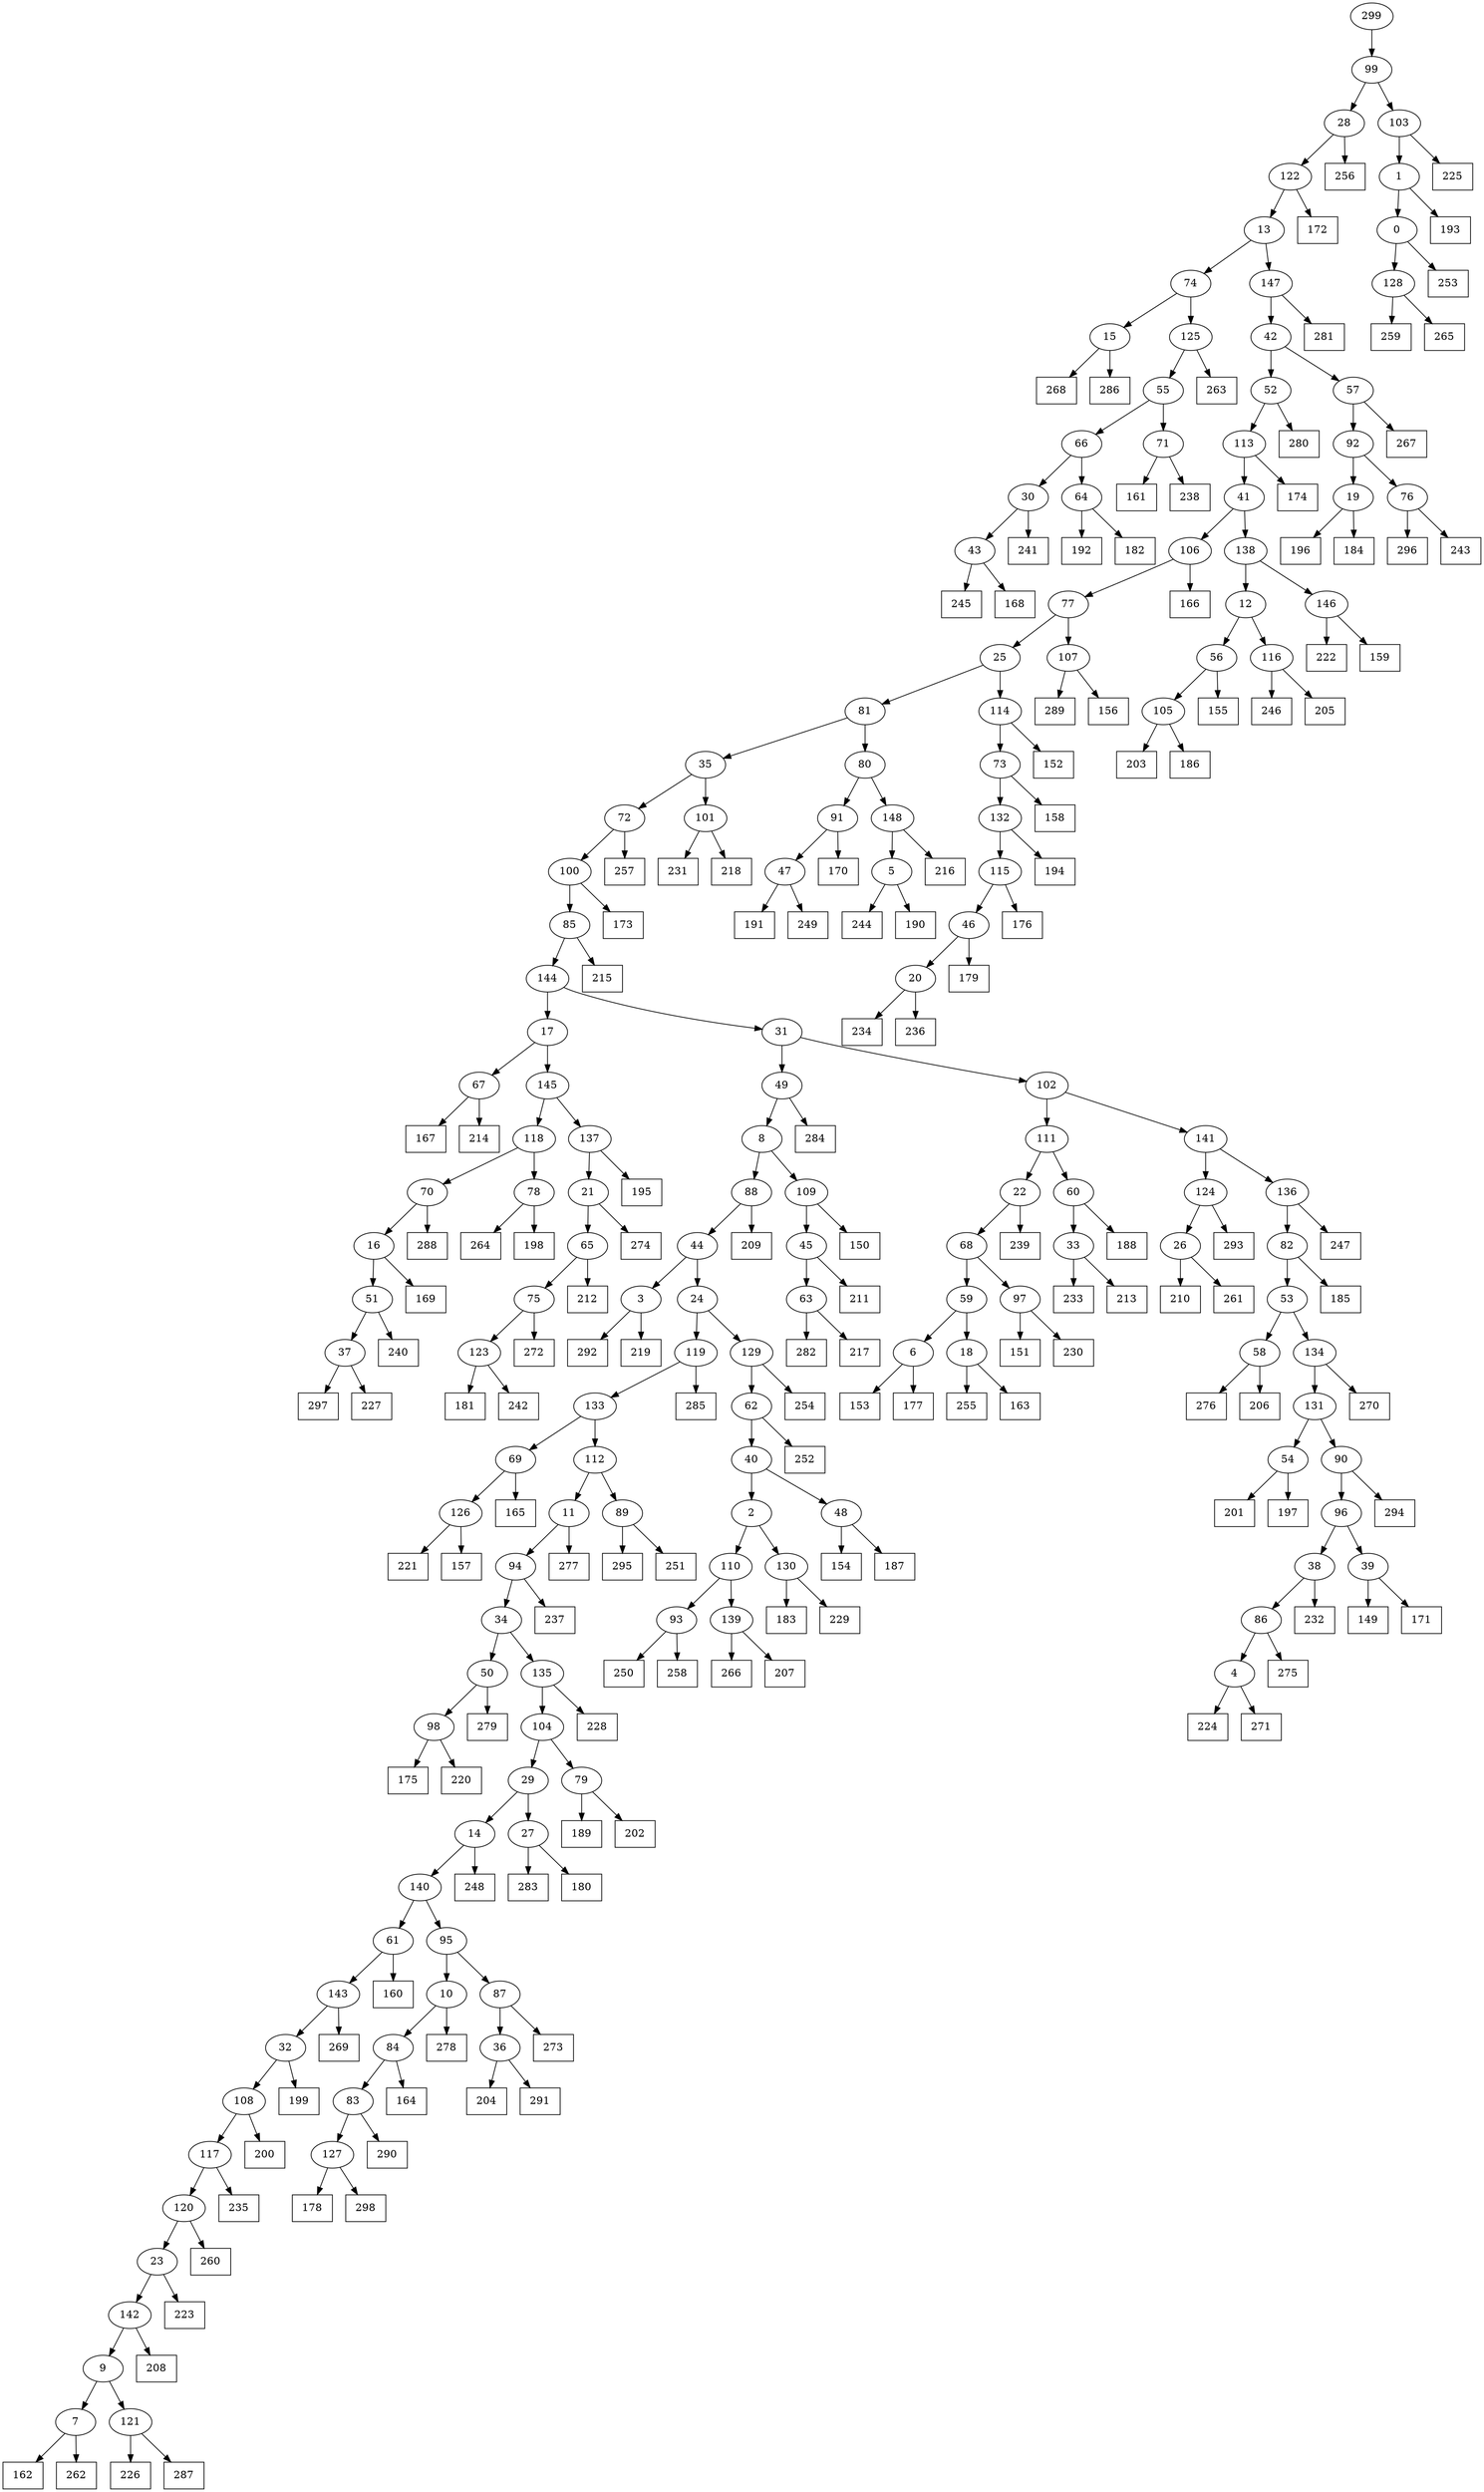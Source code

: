 digraph G {
0[label="0"];
1[label="1"];
2[label="2"];
3[label="3"];
4[label="4"];
5[label="5"];
6[label="6"];
7[label="7"];
8[label="8"];
9[label="9"];
10[label="10"];
11[label="11"];
12[label="12"];
13[label="13"];
14[label="14"];
15[label="15"];
16[label="16"];
17[label="17"];
18[label="18"];
19[label="19"];
20[label="20"];
21[label="21"];
22[label="22"];
23[label="23"];
24[label="24"];
25[label="25"];
26[label="26"];
27[label="27"];
28[label="28"];
29[label="29"];
30[label="30"];
31[label="31"];
32[label="32"];
33[label="33"];
34[label="34"];
35[label="35"];
36[label="36"];
37[label="37"];
38[label="38"];
39[label="39"];
40[label="40"];
41[label="41"];
42[label="42"];
43[label="43"];
44[label="44"];
45[label="45"];
46[label="46"];
47[label="47"];
48[label="48"];
49[label="49"];
50[label="50"];
51[label="51"];
52[label="52"];
53[label="53"];
54[label="54"];
55[label="55"];
56[label="56"];
57[label="57"];
58[label="58"];
59[label="59"];
60[label="60"];
61[label="61"];
62[label="62"];
63[label="63"];
64[label="64"];
65[label="65"];
66[label="66"];
67[label="67"];
68[label="68"];
69[label="69"];
70[label="70"];
71[label="71"];
72[label="72"];
73[label="73"];
74[label="74"];
75[label="75"];
76[label="76"];
77[label="77"];
78[label="78"];
79[label="79"];
80[label="80"];
81[label="81"];
82[label="82"];
83[label="83"];
84[label="84"];
85[label="85"];
86[label="86"];
87[label="87"];
88[label="88"];
89[label="89"];
90[label="90"];
91[label="91"];
92[label="92"];
93[label="93"];
94[label="94"];
95[label="95"];
96[label="96"];
97[label="97"];
98[label="98"];
99[label="99"];
100[label="100"];
101[label="101"];
102[label="102"];
103[label="103"];
104[label="104"];
105[label="105"];
106[label="106"];
107[label="107"];
108[label="108"];
109[label="109"];
110[label="110"];
111[label="111"];
112[label="112"];
113[label="113"];
114[label="114"];
115[label="115"];
116[label="116"];
117[label="117"];
118[label="118"];
119[label="119"];
120[label="120"];
121[label="121"];
122[label="122"];
123[label="123"];
124[label="124"];
125[label="125"];
126[label="126"];
127[label="127"];
128[label="128"];
129[label="129"];
130[label="130"];
131[label="131"];
132[label="132"];
133[label="133"];
134[label="134"];
135[label="135"];
136[label="136"];
137[label="137"];
138[label="138"];
139[label="139"];
140[label="140"];
141[label="141"];
142[label="142"];
143[label="143"];
144[label="144"];
145[label="145"];
146[label="146"];
147[label="147"];
148[label="148"];
149[shape=box,label="293"];
150[shape=box,label="282"];
151[shape=box,label="237"];
152[shape=box,label="191"];
153[shape=box,label="181"];
154[shape=box,label="263"];
155[shape=box,label="161"];
156[shape=box,label="211"];
157[shape=box,label="277"];
158[shape=box,label="249"];
159[shape=box,label="153"];
160[shape=box,label="295"];
161[shape=box,label="200"];
162[shape=box,label="255"];
163[shape=box,label="257"];
164[shape=box,label="149"];
165[shape=box,label="273"];
166[shape=box,label="160"];
167[shape=box,label="275"];
168[shape=box,label="185"];
169[shape=box,label="283"];
170[shape=box,label="280"];
171[shape=box,label="272"];
172[shape=box,label="251"];
173[shape=box,label="162"];
174[shape=box,label="247"];
175[shape=box,label="178"];
176[shape=box,label="281"];
177[shape=box,label="246"];
178[shape=box,label="298"];
179[shape=box,label="151"];
180[shape=box,label="193"];
181[shape=box,label="154"];
182[shape=box,label="290"];
183[shape=box,label="187"];
184[shape=box,label="269"];
185[shape=box,label="224"];
186[shape=box,label="244"];
187[shape=box,label="177"];
188[shape=box,label="180"];
189[shape=box,label="260"];
190[shape=box,label="195"];
191[shape=box,label="252"];
192[shape=box,label="266"];
193[shape=box,label="285"];
194[shape=box,label="259"];
195[shape=box,label="264"];
196[shape=box,label="297"];
197[shape=box,label="226"];
198[shape=box,label="208"];
199[shape=box,label="192"];
200[shape=box,label="204"];
201[shape=box,label="222"];
202[shape=box,label="221"];
203[shape=box,label="170"];
204[shape=box,label="232"];
205[shape=box,label="241"];
206[shape=box,label="209"];
207[shape=box,label="189"];
208[shape=box,label="167"];
209[shape=box,label="164"];
210[shape=box,label="292"];
211[shape=box,label="274"];
212[shape=box,label="234"];
213[shape=box,label="198"];
214[shape=box,label="267"];
215[shape=box,label="276"];
216[shape=box,label="236"];
217[shape=box,label="268"];
218[shape=box,label="238"];
219[shape=box,label="289"];
220[shape=box,label="291"];
221[shape=box,label="265"];
222[shape=box,label="179"];
223[shape=box,label="235"];
224[shape=box,label="194"];
225[shape=box,label="201"];
226[shape=box,label="203"];
227[shape=box,label="155"];
228[shape=box,label="245"];
229[shape=box,label="175"];
230[shape=box,label="216"];
231[shape=box,label="286"];
232[shape=box,label="254"];
233[shape=box,label="219"];
234[shape=box,label="190"];
235[shape=box,label="157"];
236[shape=box,label="173"];
237[shape=box,label="205"];
238[shape=box,label="271"];
239[shape=box,label="165"];
240[shape=box,label="163"];
241[shape=box,label="196"];
242[shape=box,label="248"];
243[shape=box,label="296"];
244[shape=box,label="217"];
245[shape=box,label="227"];
246[shape=box,label="233"];
247[shape=box,label="210"];
248[shape=box,label="231"];
249[shape=box,label="220"];
250[shape=box,label="261"];
251[shape=box,label="225"];
252[shape=box,label="218"];
253[shape=box,label="278"];
254[shape=box,label="183"];
255[shape=box,label="207"];
256[shape=box,label="184"];
257[shape=box,label="171"];
258[shape=box,label="250"];
259[shape=box,label="159"];
260[shape=box,label="186"];
261[shape=box,label="279"];
262[shape=box,label="176"];
263[shape=box,label="152"];
264[shape=box,label="202"];
265[shape=box,label="213"];
266[shape=box,label="169"];
267[shape=box,label="174"];
268[shape=box,label="212"];
269[shape=box,label="253"];
270[shape=box,label="230"];
271[shape=box,label="239"];
272[shape=box,label="215"];
273[shape=box,label="242"];
274[shape=box,label="258"];
275[shape=box,label="156"];
276[shape=box,label="168"];
277[shape=box,label="214"];
278[shape=box,label="288"];
279[shape=box,label="287"];
280[shape=box,label="228"];
281[shape=box,label="270"];
282[shape=box,label="284"];
283[shape=box,label="150"];
284[shape=box,label="240"];
285[shape=box,label="182"];
286[shape=box,label="197"];
287[shape=box,label="256"];
288[shape=box,label="188"];
289[shape=box,label="172"];
290[shape=box,label="262"];
291[shape=box,label="206"];
292[shape=box,label="243"];
293[shape=box,label="229"];
294[shape=box,label="166"];
295[shape=box,label="223"];
296[shape=box,label="158"];
297[shape=box,label="294"];
298[shape=box,label="199"];
299[label="299"];
6->187 ;
71->218 ;
65->268 ;
16->266 ;
86->167 ;
46->222 ;
62->191 ;
52->170 ;
84->209 ;
48->183 ;
123->273 ;
146->201 ;
46->20 ;
145->137 ;
118->70 ;
60->33 ;
21->211 ;
93->258 ;
70->278 ;
60->288 ;
12->56 ;
112->11 ;
27->188 ;
101->248 ;
56->227 ;
23->295 ;
58->291 ;
64->199 ;
19->241 ;
116->237 ;
45->63 ;
103->251 ;
108->117 ;
100->236 ;
32->298 ;
80->91 ;
88->206 ;
78->195 ;
8->88 ;
118->78 ;
20->212 ;
99->28 ;
119->193 ;
85->272 ;
19->256 ;
26->247 ;
106->294 ;
111->22 ;
105->226 ;
128->194 ;
83->182 ;
145->118 ;
134->281 ;
70->16 ;
90->297 ;
124->26 ;
125->154 ;
98->249 ;
117->223 ;
133->112 ;
107->275 ;
30->205 ;
61->143 ;
143->184 ;
66->64 ;
7->290 ;
22->271 ;
124->149 ;
101->252 ;
10->253 ;
89->172 ;
51->37 ;
37->245 ;
39->164 ;
82->53 ;
73->296 ;
64->285 ;
68->97 ;
105->260 ;
106->77 ;
27->169 ;
20->216 ;
109->283 ;
33->265 ;
38->204 ;
77->107 ;
107->219 ;
141->124 ;
55->71 ;
71->155 ;
67->208 ;
26->250 ;
94->34 ;
43->276 ;
18->162 ;
147->176 ;
28->122 ;
142->198 ;
79->207 ;
2->130 ;
130->293 ;
11->157 ;
96->39 ;
57->92 ;
92->19 ;
36->220 ;
131->54 ;
129->62 ;
57->214 ;
28->287 ;
34->135 ;
135->280 ;
84->83 ;
143->32 ;
4->185 ;
81->35 ;
35->101 ;
121->197 ;
142->9 ;
144->31 ;
53->134 ;
61->166 ;
112->89 ;
89->160 ;
8->109 ;
24->119 ;
122->13 ;
18->240 ;
94->151 ;
9->121 ;
66->30 ;
120->189 ;
5->186 ;
126->235 ;
16->51 ;
135->104 ;
138->146 ;
85->144 ;
14->140 ;
63->244 ;
91->203 ;
53->58 ;
58->215 ;
42->57 ;
11->94 ;
148->5 ;
5->234 ;
74->15 ;
15->231 ;
139->192 ;
136->174 ;
146->259 ;
121->279 ;
92->76 ;
76->243 ;
104->79 ;
63->150 ;
91->47 ;
47->152 ;
22->68 ;
54->225 ;
33->246 ;
17->67 ;
115->46 ;
109->45 ;
45->156 ;
67->277 ;
95->10 ;
10->84 ;
68->59 ;
59->18 ;
69->239 ;
129->232 ;
29->27 ;
47->158 ;
9->7 ;
7->173 ;
38->86 ;
137->21 ;
21->65 ;
140->95 ;
34->50 ;
50->261 ;
137->190 ;
31->102 ;
37->196 ;
65->75 ;
75->171 ;
119->133 ;
86->4 ;
4->238 ;
72->163 ;
83->127 ;
127->175 ;
56->105 ;
126->202 ;
49->282 ;
13->147 ;
3->210 ;
102->111 ;
111->60 ;
1->180 ;
110->93 ;
139->255 ;
31->49 ;
49->8 ;
133->69 ;
69->126 ;
114->73 ;
50->98 ;
30->43 ;
43->228 ;
59->6 ;
6->159 ;
97->270 ;
134->131 ;
131->90 ;
41->106 ;
24->129 ;
140->61 ;
87->36 ;
36->200 ;
136->82 ;
116->177 ;
120->23 ;
23->142 ;
76->292 ;
95->87 ;
87->165 ;
77->25 ;
62->40 ;
40->2 ;
117->120 ;
130->254 ;
29->14 ;
14->242 ;
93->274 ;
132->224 ;
79->264 ;
88->44 ;
44->24 ;
35->72 ;
2->110 ;
110->139 ;
0->269 ;
299->99 ;
99->103 ;
115->262 ;
132->115 ;
40->48 ;
48->181 ;
104->29 ;
72->100 ;
39->257 ;
41->138 ;
138->12 ;
51->284 ;
102->141 ;
141->136 ;
114->263 ;
0->128 ;
128->221 ;
25->114 ;
103->1 ;
1->0 ;
12->116 ;
144->17 ;
17->145 ;
73->132 ;
25->81 ;
81->80 ;
127->178 ;
75->123 ;
123->153 ;
54->286 ;
32->108 ;
108->161 ;
78->213 ;
125->55 ;
55->66 ;
122->289 ;
13->74 ;
74->125 ;
100->85 ;
113->41 ;
97->179 ;
147->42 ;
42->52 ;
82->168 ;
44->3 ;
3->233 ;
98->229 ;
90->96 ;
96->38 ;
80->148 ;
148->230 ;
15->217 ;
52->113 ;
113->267 ;
}
